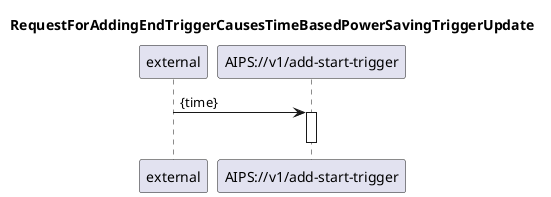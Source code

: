@startuml 201_addEndTrigger
skinparam responseMessageBelowArrow true

title
RequestForAddingEndTriggerCausesTimeBasedPowerSavingTriggerUpdate
end title

participant "external" as requestor
participant "AIPS://v1/add-start-trigger" as addTrigger 

requestor -> addTrigger: {time}
activate addTrigger

deactivate addTrigger

@enduml